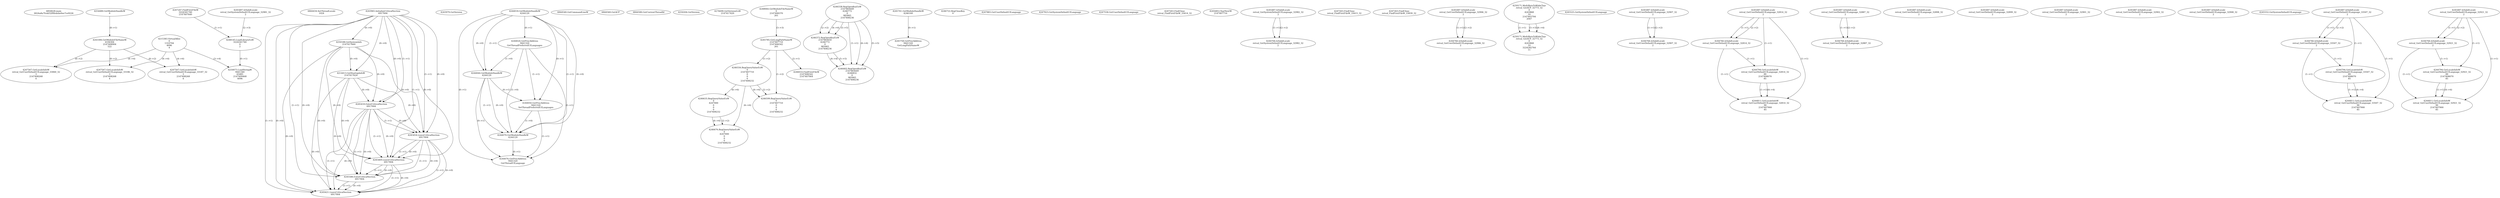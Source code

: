 // Global SCDG with merge call
digraph {
	0 [label="6850628.main
0024a8a7fcdd32f0fedebe0ee7ce9226"]
	1 [label="4254480.GetModuleHandleW
0"]
	2 [label="6844434.SetThreadLocale
1024"]
	3 [label="4243965.InitializeCriticalSection
6917004"]
	4 [label="4243979.GetVersion
"]
	5 [label="4244018.GetModuleHandleW
4244120"]
	6 [label="4244024.GetProcAddress
9441320
GetThreadPreferredUILanguages"]
	5 -> 6 [label="(0-->1)"]
	7 [label="4244044.GetModuleHandleW
4244120"]
	5 -> 7 [label="(1-->1)"]
	5 -> 7 [label="(0-->0)"]
	6 -> 7 [label="(1-->0)"]
	8 [label="4244050.GetProcAddress
9441320
SetThreadPreferredUILanguages"]
	5 -> 8 [label="(0-->1)"]
	6 -> 8 [label="(1-->1)"]
	7 -> 8 [label="(0-->1)"]
	9 [label="4244070.GetModuleHandleW
4244120"]
	5 -> 9 [label="(1-->1)"]
	7 -> 9 [label="(1-->1)"]
	5 -> 9 [label="(0-->0)"]
	6 -> 9 [label="(1-->0)"]
	7 -> 9 [label="(0-->0)"]
	8 -> 9 [label="(1-->0)"]
	10 [label="4244076.GetProcAddress
9441320
GetThreadUILanguage"]
	5 -> 10 [label="(0-->1)"]
	6 -> 10 [label="(1-->1)"]
	7 -> 10 [label="(0-->1)"]
	8 -> 10 [label="(1-->1)"]
	9 -> 10 [label="(0-->1)"]
	11 [label="4250188.GetSystemInfo
2147417660"]
	3 -> 11 [label="(0-->0)"]
	12 [label="6844540.GetCommandLineW
"]
	13 [label="4214413.GetStartupInfoW
2147417624"]
	3 -> 13 [label="(0-->0)"]
	11 -> 13 [label="(0-->0)"]
	14 [label="6844560.GetACP
"]
	15 [label="6844580.GetCurrentThreadId
"]
	16 [label="4250204.GetVersion
"]
	17 [label="4276690.GetVersionExW
2147417420"]
	18 [label="4243306.GetModuleFileNameW
4194304
2147408904
522"]
	1 -> 18 [label="(0-->1)"]
	19 [label="4248064.GetModuleFileNameW
0
2147408370
261"]
	20 [label="4215383.VirtualAlloc
0
1310704
4096
4"]
	21 [label="4246338.RegOpenKeyExW
2147483649
4246772
0
983065
2147408236"]
	22 [label="4246372.RegOpenKeyExW
2147483650
4246772
0
983065
2147408236"]
	21 -> 22 [label="(2-->2)"]
	21 -> 22 [label="(4-->4)"]
	21 -> 22 [label="(5-->5)"]
	23 [label="4246402.RegOpenKeyExW
2147483649
4246832
0
983065
2147408236"]
	21 -> 23 [label="(1-->1)"]
	21 -> 23 [label="(4-->4)"]
	22 -> 23 [label="(4-->4)"]
	21 -> 23 [label="(5-->5)"]
	22 -> 23 [label="(5-->5)"]
	24 [label="4245741.GetModuleHandleW
4246160"]
	25 [label="4245758.GetProcAddress
9441320
GetLongPathNameW"]
	24 -> 25 [label="(0-->1)"]
	26 [label="4245785.GetLongPathNameW
2147407710
2147406542
261"]
	19 -> 26 [label="(3-->3)"]
	27 [label="4246556.RegQueryValueExW
0
2147407710
0
0
0
2147408232"]
	26 -> 27 [label="(1-->2)"]
	28 [label="4246599.RegQueryValueExW
0
2147407710
0
0
0
2147408232"]
	26 -> 28 [label="(1-->2)"]
	27 -> 28 [label="(2-->2)"]
	27 -> 28 [label="(6-->6)"]
	29 [label="4246722.RegCloseKey
0"]
	30 [label="4247883.GetUserDefaultUILanguage
"]
	31 [label="4245418.EnterCriticalSection
6917004"]
	3 -> 31 [label="(1-->1)"]
	3 -> 31 [label="(0-->0)"]
	11 -> 31 [label="(0-->0)"]
	13 -> 31 [label="(0-->0)"]
	32 [label="4245454.LeaveCriticalSection
6917004"]
	3 -> 32 [label="(1-->1)"]
	31 -> 32 [label="(1-->1)"]
	3 -> 32 [label="(0-->0)"]
	11 -> 32 [label="(0-->0)"]
	13 -> 32 [label="(0-->0)"]
	31 -> 32 [label="(0-->0)"]
	33 [label="4247923.GetSystemDefaultUILanguage
"]
	34 [label="4245469.LeaveCriticalSection
6917004"]
	3 -> 34 [label="(1-->1)"]
	31 -> 34 [label="(1-->1)"]
	32 -> 34 [label="(1-->1)"]
	3 -> 34 [label="(0-->0)"]
	11 -> 34 [label="(0-->0)"]
	13 -> 34 [label="(0-->0)"]
	31 -> 34 [label="(0-->0)"]
	32 -> 34 [label="(0-->0)"]
	35 [label="4245487.IsValidLocale
retval_GetSystemDefaultUILanguage_32981_32
2"]
	36 [label="4245580.EnterCriticalSection
6917004"]
	3 -> 36 [label="(1-->1)"]
	31 -> 36 [label="(1-->1)"]
	32 -> 36 [label="(1-->1)"]
	34 -> 36 [label="(1-->1)"]
	3 -> 36 [label="(0-->0)"]
	11 -> 36 [label="(0-->0)"]
	13 -> 36 [label="(0-->0)"]
	31 -> 36 [label="(0-->0)"]
	32 -> 36 [label="(0-->0)"]
	34 -> 36 [label="(0-->0)"]
	37 [label="4245621.LeaveCriticalSection
6917004"]
	3 -> 37 [label="(1-->1)"]
	31 -> 37 [label="(1-->1)"]
	32 -> 37 [label="(1-->1)"]
	34 -> 37 [label="(1-->1)"]
	36 -> 37 [label="(1-->1)"]
	3 -> 37 [label="(0-->0)"]
	11 -> 37 [label="(0-->0)"]
	13 -> 37 [label="(0-->0)"]
	31 -> 37 [label="(0-->0)"]
	32 -> 37 [label="(0-->0)"]
	34 -> 37 [label="(0-->0)"]
	36 -> 37 [label="(0-->0)"]
	38 [label="4247558.GetUserDefaultUILanguage
"]
	39 [label="4247567.GetLocaleInfoW
retval_GetUserDefaultUILanguage_33186_32
3
2147408268
4"]
	18 -> 39 [label="(0-->2)"]
	20 -> 39 [label="(4-->4)"]
	40 [label="4247247.FindFirstFileW
3224341740
2147407640"]
	41 [label="4247263.FindClose
retval_FindFirstFileW_33614_32"]
	42 [label="4248145.LoadLibraryExW
3224341740
0
2"]
	40 -> 42 [label="(1-->1)"]
	35 -> 42 [label="(2-->3)"]
	43 [label="4250073.LoadStringW
9441340
65485
2147409468
4096"]
	42 -> 43 [label="(0-->1)"]
	20 -> 43 [label="(3-->4)"]
	44 [label="4245683.CharNextW
2147407716"]
	45 [label="4245487.IsValidLocale
retval_GetSystemDefaultUILanguage_32982_32
2"]
	46 [label="4247567.GetLocaleInfoW
retval_GetUserDefaultUILanguage_33187_32
3
2147408268
4"]
	18 -> 46 [label="(0-->2)"]
	20 -> 46 [label="(4-->4)"]
	47 [label="4247263.FindClose
retval_FindFirstFileW_33615_32"]
	48 [label="4247567.GetLocaleInfoW
retval_GetUserDefaultUILanguage_33060_32
3
2147408268
4"]
	18 -> 48 [label="(0-->2)"]
	20 -> 48 [label="(4-->4)"]
	49 [label="4247263.FindClose
retval_FindFirstFileW_33839_32"]
	50 [label="4246635.RegQueryValueExW
0
4247000
0
0
0
2147408232"]
	27 -> 50 [label="(6-->6)"]
	51 [label="4246676.RegQueryValueExW
0
4247000
0
0
0
2147408232"]
	50 -> 51 [label="(2-->2)"]
	27 -> 51 [label="(6-->6)"]
	50 -> 51 [label="(6-->6)"]
	52 [label="4245487.IsValidLocale
retval_GetUserDefaultUILanguage_32906_32
2"]
	53 [label="4250171.MultiByteToWideChar
retval_GetACP_32773_32
0
4243868
10
2147403704
2047"]
	54 [label="4250171.MultiByteToWideChar
retval_GetACP_32773_32
0
4243868
10
3224282764
11"]
	53 -> 54 [label="(1-->1)"]
	53 -> 54 [label="(3-->3)"]
	53 -> 54 [label="(4-->4)"]
	55 [label="4244766.IsValidLocale
retval_GetUserDefaultUILanguage_32906_32
2"]
	52 -> 55 [label="(1-->1)"]
	52 -> 55 [label="(2-->2)"]
	56 [label="4245525.GetSystemDefaultUILanguage
"]
	57 [label="4245487.IsValidLocale
retval_GetUserDefaultUILanguage_32907_32
2"]
	58 [label="4244766.IsValidLocale
retval_GetUserDefaultUILanguage_32907_32
2"]
	57 -> 58 [label="(1-->1)"]
	57 -> 58 [label="(2-->2)"]
	59 [label="4245487.IsValidLocale
retval_GetUserDefaultUILanguage_32814_32
2"]
	60 [label="4245487.IsValidLocale
retval_GetUserDefaultUILanguage_32887_32
2"]
	61 [label="4245487.IsValidLocale
retval_GetUserDefaultUILanguage_32898_32
2"]
	62 [label="4245487.IsValidLocale
retval_GetUserDefaultUILanguage_32899_32
2"]
	63 [label="4245487.IsValidLocale
retval_GetUserDefaultUILanguage_32901_32
2"]
	64 [label="4246014.FindFirstFileW
2147406542
2147407064"]
	26 -> 64 [label="(2-->1)"]
	65 [label="4245487.IsValidLocale
retval_GetUserDefaultUILanguage_32902_32
2"]
	66 [label="4245487.IsValidLocale
retval_GetUserDefaultUILanguage_32908_32
2"]
	67 [label="4244766.IsValidLocale
retval_GetUserDefaultUILanguage_32814_32
2"]
	59 -> 67 [label="(1-->1)"]
	59 -> 67 [label="(2-->2)"]
	68 [label="4245552.GetSystemDefaultUILanguage
"]
	69 [label="4244766.IsValidLocale
retval_GetUserDefaultUILanguage_32887_32
2"]
	60 -> 69 [label="(1-->1)"]
	60 -> 69 [label="(2-->2)"]
	70 [label="4244794.GetLocaleInfoW
retval_GetUserDefaultUILanguage_32814_32
89
2147408070
85"]
	59 -> 70 [label="(1-->1)"]
	67 -> 70 [label="(1-->1)"]
	71 [label="4244811.GetLocaleInfoW
retval_GetUserDefaultUILanguage_32814_32
90
2147407900
85"]
	59 -> 71 [label="(1-->1)"]
	67 -> 71 [label="(1-->1)"]
	70 -> 71 [label="(1-->1)"]
	70 -> 71 [label="(4-->4)"]
	72 [label="4244766.IsValidLocale
retval_GetSystemDefaultUILanguage_32982_32
2"]
	45 -> 72 [label="(1-->1)"]
	45 -> 72 [label="(2-->2)"]
	73 [label="4245487.IsValidLocale
retval_GetUserDefaultUILanguage_33507_32
2"]
	74 [label="4244766.IsValidLocale
retval_GetUserDefaultUILanguage_33507_32
2"]
	73 -> 74 [label="(1-->1)"]
	73 -> 74 [label="(2-->2)"]
	75 [label="4244794.GetLocaleInfoW
retval_GetUserDefaultUILanguage_33507_32
89
2147408070
85"]
	73 -> 75 [label="(1-->1)"]
	74 -> 75 [label="(1-->1)"]
	76 [label="4244811.GetLocaleInfoW
retval_GetUserDefaultUILanguage_33507_32
90
2147407900
85"]
	73 -> 76 [label="(1-->1)"]
	74 -> 76 [label="(1-->1)"]
	75 -> 76 [label="(1-->1)"]
	75 -> 76 [label="(4-->4)"]
	77 [label="4245487.IsValidLocale
retval_GetUserDefaultUILanguage_32921_32
2"]
	78 [label="4244766.IsValidLocale
retval_GetUserDefaultUILanguage_32921_32
2"]
	77 -> 78 [label="(1-->1)"]
	77 -> 78 [label="(2-->2)"]
	79 [label="4244794.GetLocaleInfoW
retval_GetUserDefaultUILanguage_32921_32
89
2147408070
85"]
	77 -> 79 [label="(1-->1)"]
	78 -> 79 [label="(1-->1)"]
	80 [label="4244811.GetLocaleInfoW
retval_GetUserDefaultUILanguage_32921_32
90
2147407900
85"]
	77 -> 80 [label="(1-->1)"]
	78 -> 80 [label="(1-->1)"]
	79 -> 80 [label="(1-->1)"]
	79 -> 80 [label="(4-->4)"]
}
